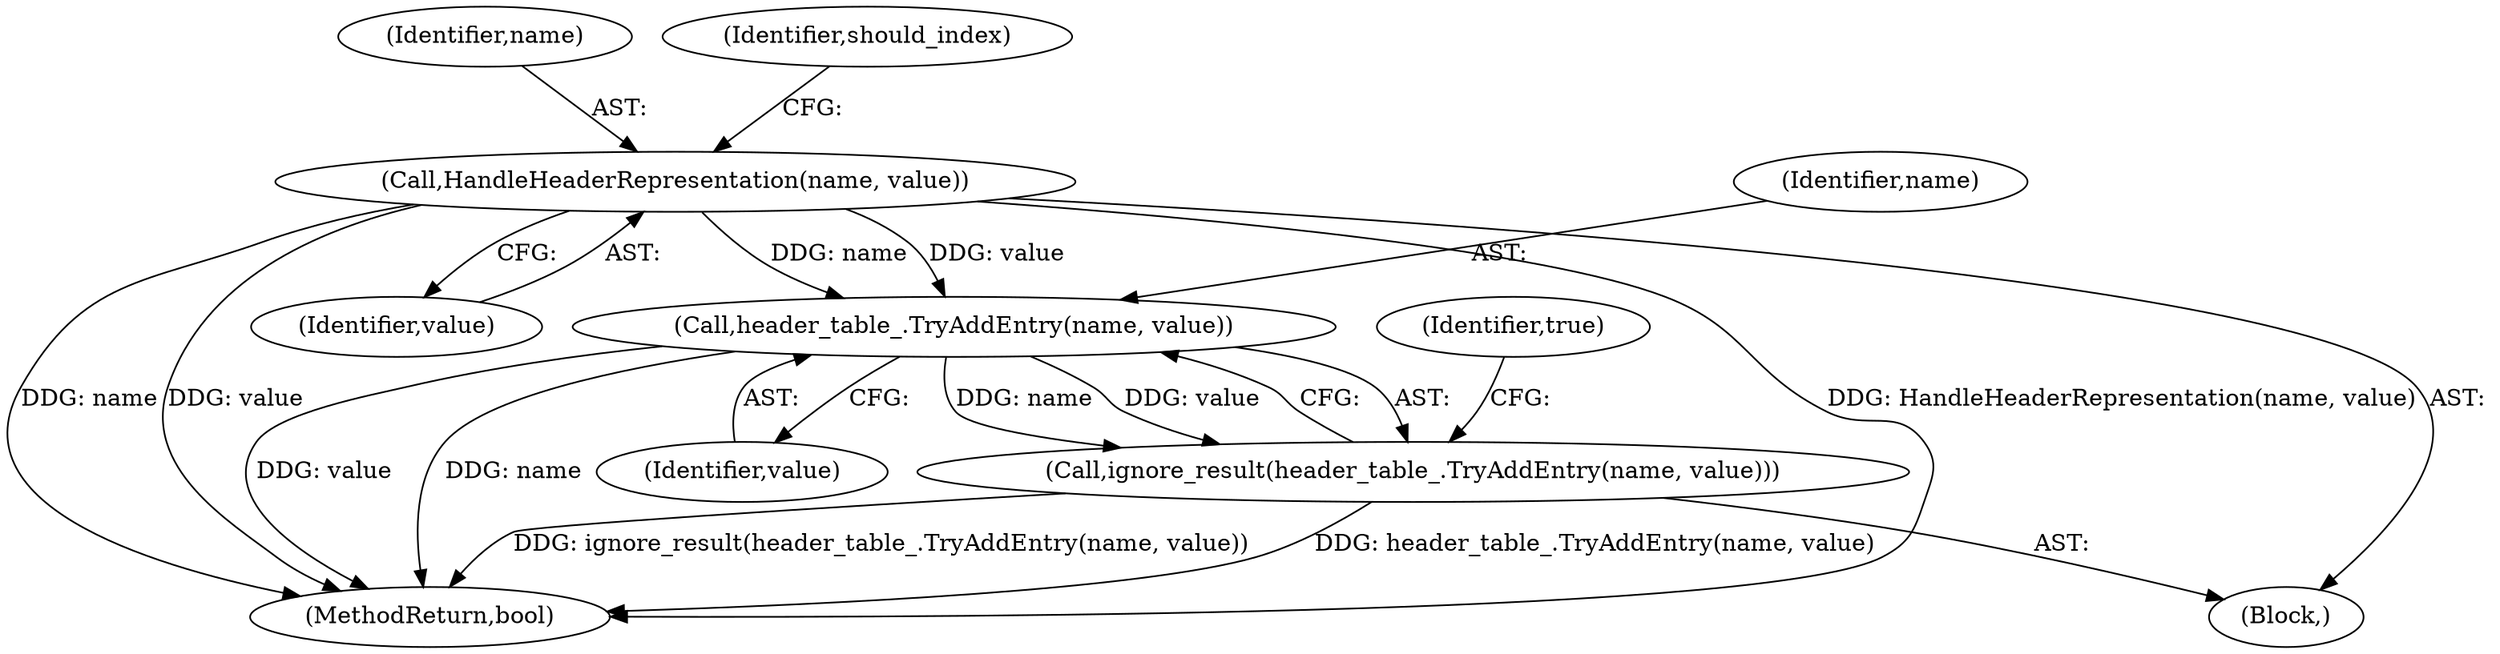 digraph "1_Chrome_37f06e622f3122a0f456fa8017d832f7e08b7457_0@del" {
"1000123" [label="(Call,HandleHeaderRepresentation(name, value))"];
"1000132" [label="(Call,header_table_.TryAddEntry(name, value))"];
"1000131" [label="(Call,ignore_result(header_table_.TryAddEntry(name, value)))"];
"1000125" [label="(Identifier,value)"];
"1000124" [label="(Identifier,name)"];
"1000134" [label="(Identifier,value)"];
"1000132" [label="(Call,header_table_.TryAddEntry(name, value))"];
"1000128" [label="(Identifier,should_index)"];
"1000133" [label="(Identifier,name)"];
"1000123" [label="(Call,HandleHeaderRepresentation(name, value))"];
"1000136" [label="(Identifier,true)"];
"1000131" [label="(Call,ignore_result(header_table_.TryAddEntry(name, value)))"];
"1000103" [label="(Block,)"];
"1000137" [label="(MethodReturn,bool)"];
"1000123" -> "1000103"  [label="AST: "];
"1000123" -> "1000125"  [label="CFG: "];
"1000124" -> "1000123"  [label="AST: "];
"1000125" -> "1000123"  [label="AST: "];
"1000128" -> "1000123"  [label="CFG: "];
"1000123" -> "1000137"  [label="DDG: value"];
"1000123" -> "1000137"  [label="DDG: HandleHeaderRepresentation(name, value)"];
"1000123" -> "1000137"  [label="DDG: name"];
"1000123" -> "1000132"  [label="DDG: name"];
"1000123" -> "1000132"  [label="DDG: value"];
"1000132" -> "1000131"  [label="AST: "];
"1000132" -> "1000134"  [label="CFG: "];
"1000133" -> "1000132"  [label="AST: "];
"1000134" -> "1000132"  [label="AST: "];
"1000131" -> "1000132"  [label="CFG: "];
"1000132" -> "1000137"  [label="DDG: value"];
"1000132" -> "1000137"  [label="DDG: name"];
"1000132" -> "1000131"  [label="DDG: name"];
"1000132" -> "1000131"  [label="DDG: value"];
"1000131" -> "1000103"  [label="AST: "];
"1000136" -> "1000131"  [label="CFG: "];
"1000131" -> "1000137"  [label="DDG: header_table_.TryAddEntry(name, value)"];
"1000131" -> "1000137"  [label="DDG: ignore_result(header_table_.TryAddEntry(name, value))"];
}
